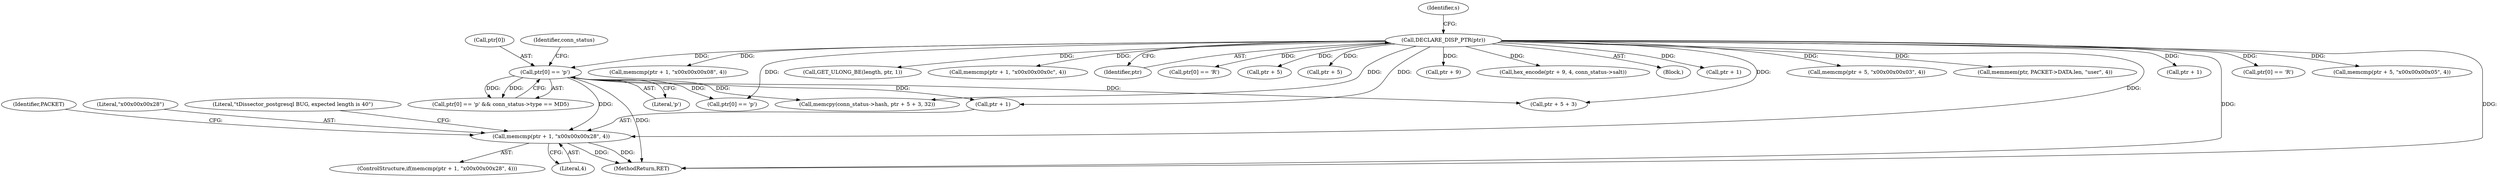digraph "0_ettercap_e3abe7d7585ecc420a7cab73313216613aadad5a@API" {
"1000300" [label="(Call,memcmp(ptr + 1, \"\x00\x00\x00\x28\", 4))"];
"1000286" [label="(Call,ptr[0] == 'p')"];
"1000114" [label="(Call,DECLARE_DISP_PTR(ptr))"];
"1000493" [label="(Call,ptr + 1)"];
"1000299" [label="(ControlStructure,if(memcmp(ptr + 1, \"\x00\x00\x00\x28\", 4)))"];
"1000114" [label="(Call,DECLARE_DISP_PTR(ptr))"];
"1000535" [label="(Call,ptr[0] == 'R')"];
"1000285" [label="(Call,ptr[0] == 'p' && conn_status->type == MD5)"];
"1000499" [label="(Call,memcmp(ptr + 5, \"\x00\x00\x00\x05\", 4))"];
"1000542" [label="(Call,memcmp(ptr + 1, \"\x00\x00\x00\x08\", 4))"];
"1000118" [label="(Identifier,s)"];
"1000324" [label="(Call,memcpy(conn_status->hash, ptr + 5 + 3, 32))"];
"1000390" [label="(Call,GET_ULONG_BE(length, ptr, 1))"];
"1000492" [label="(Call,memcmp(ptr + 1, \"\x00\x00\x00\x0c\", 4))"];
"1000286" [label="(Call,ptr[0] == 'p')"];
"1000115" [label="(Identifier,ptr)"];
"1000315" [label="(Identifier,PACKET)"];
"1000485" [label="(Call,ptr[0] == 'R')"];
"1000550" [label="(Call,ptr + 5)"];
"1000500" [label="(Call,ptr + 5)"];
"1000328" [label="(Call,ptr + 5 + 3)"];
"1000376" [label="(Call,ptr[0] == 'p')"];
"1000301" [label="(Call,ptr + 1)"];
"1000290" [label="(Literal,'p')"];
"1000519" [label="(Call,ptr + 9)"];
"1000518" [label="(Call,hex_encode(ptr + 9, 4, conn_status->salt))"];
"1000113" [label="(Block,)"];
"1000300" [label="(Call,memcmp(ptr + 1, \"\x00\x00\x00\x28\", 4))"];
"1000287" [label="(Call,ptr[0])"];
"1000293" [label="(Identifier,conn_status)"];
"1000304" [label="(Literal,\"\x00\x00\x00\x28\")"];
"1000543" [label="(Call,ptr + 1)"];
"1000308" [label="(Literal,\"\tDissector_postgresql BUG, expected length is 40\")"];
"1000305" [label="(Literal,4)"];
"1000572" [label="(MethodReturn,RET)"];
"1000549" [label="(Call,memcmp(ptr + 5, \"\x00\x00\x00\x03\", 4))"];
"1000169" [label="(Call,memmem(ptr, PACKET->DATA.len, \"user\", 4))"];
"1000300" -> "1000299"  [label="AST: "];
"1000300" -> "1000305"  [label="CFG: "];
"1000301" -> "1000300"  [label="AST: "];
"1000304" -> "1000300"  [label="AST: "];
"1000305" -> "1000300"  [label="AST: "];
"1000308" -> "1000300"  [label="CFG: "];
"1000315" -> "1000300"  [label="CFG: "];
"1000300" -> "1000572"  [label="DDG: "];
"1000300" -> "1000572"  [label="DDG: "];
"1000286" -> "1000300"  [label="DDG: "];
"1000114" -> "1000300"  [label="DDG: "];
"1000286" -> "1000285"  [label="AST: "];
"1000286" -> "1000290"  [label="CFG: "];
"1000287" -> "1000286"  [label="AST: "];
"1000290" -> "1000286"  [label="AST: "];
"1000293" -> "1000286"  [label="CFG: "];
"1000285" -> "1000286"  [label="CFG: "];
"1000286" -> "1000572"  [label="DDG: "];
"1000286" -> "1000285"  [label="DDG: "];
"1000286" -> "1000285"  [label="DDG: "];
"1000114" -> "1000286"  [label="DDG: "];
"1000286" -> "1000301"  [label="DDG: "];
"1000286" -> "1000324"  [label="DDG: "];
"1000286" -> "1000328"  [label="DDG: "];
"1000286" -> "1000376"  [label="DDG: "];
"1000114" -> "1000113"  [label="AST: "];
"1000114" -> "1000115"  [label="CFG: "];
"1000115" -> "1000114"  [label="AST: "];
"1000118" -> "1000114"  [label="CFG: "];
"1000114" -> "1000572"  [label="DDG: "];
"1000114" -> "1000572"  [label="DDG: "];
"1000114" -> "1000169"  [label="DDG: "];
"1000114" -> "1000301"  [label="DDG: "];
"1000114" -> "1000324"  [label="DDG: "];
"1000114" -> "1000328"  [label="DDG: "];
"1000114" -> "1000376"  [label="DDG: "];
"1000114" -> "1000390"  [label="DDG: "];
"1000114" -> "1000485"  [label="DDG: "];
"1000114" -> "1000492"  [label="DDG: "];
"1000114" -> "1000493"  [label="DDG: "];
"1000114" -> "1000499"  [label="DDG: "];
"1000114" -> "1000500"  [label="DDG: "];
"1000114" -> "1000518"  [label="DDG: "];
"1000114" -> "1000519"  [label="DDG: "];
"1000114" -> "1000535"  [label="DDG: "];
"1000114" -> "1000542"  [label="DDG: "];
"1000114" -> "1000543"  [label="DDG: "];
"1000114" -> "1000549"  [label="DDG: "];
"1000114" -> "1000550"  [label="DDG: "];
}
